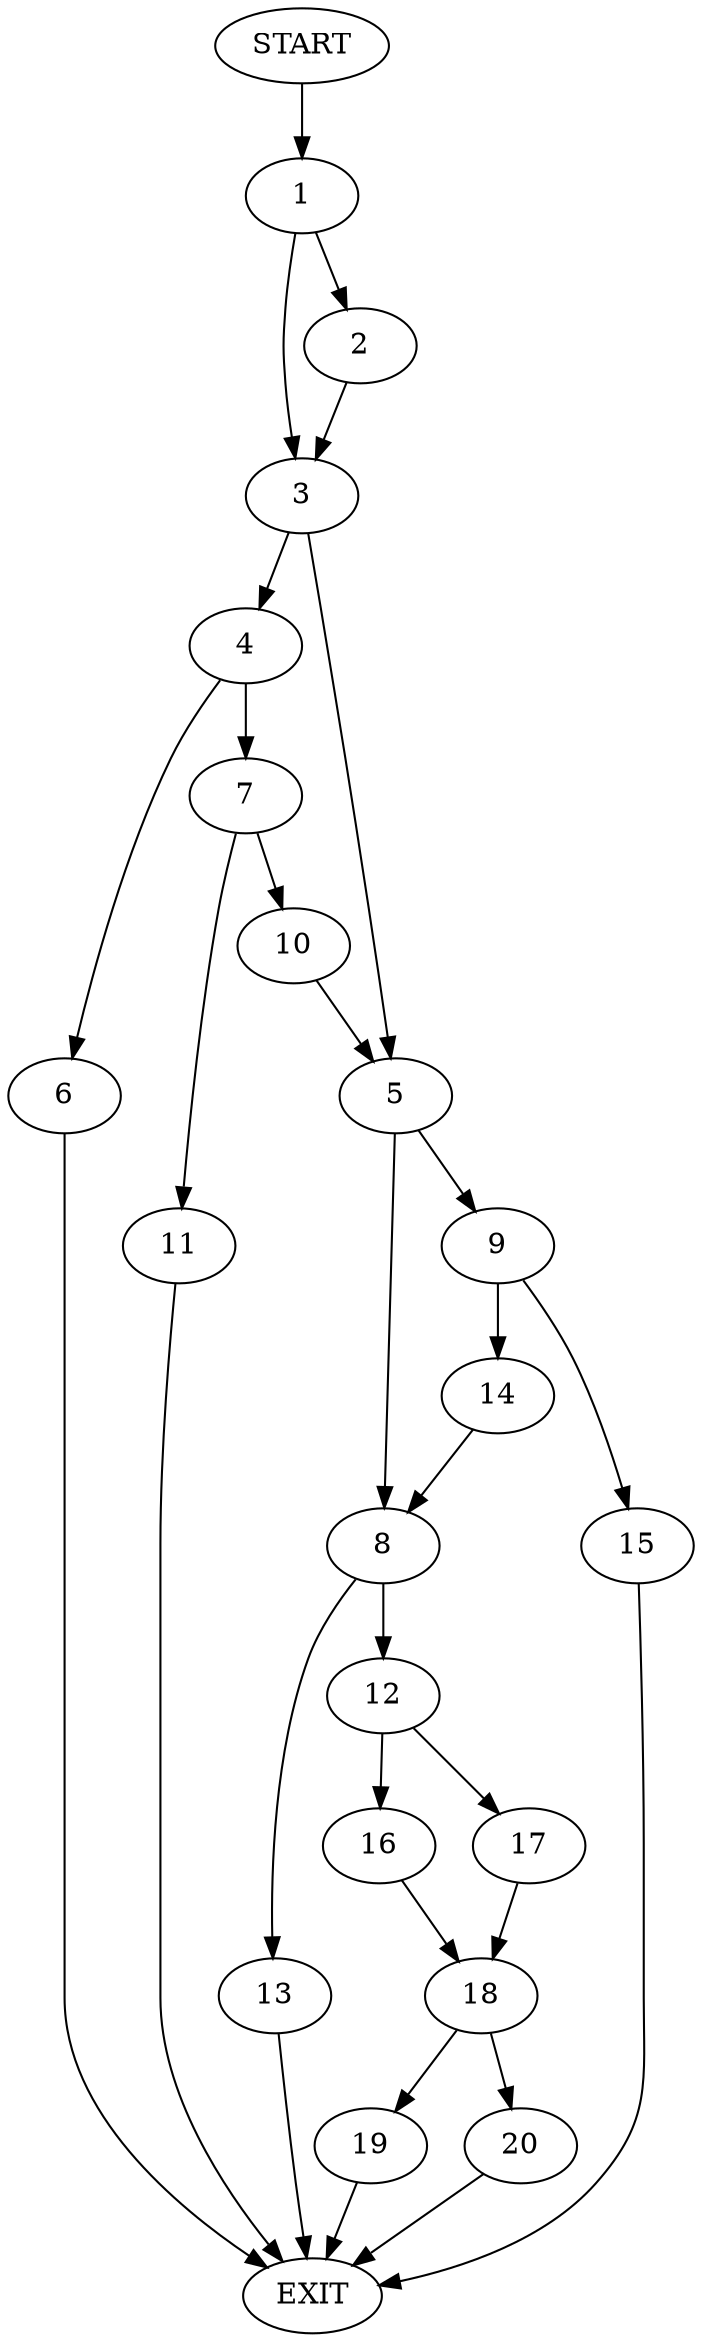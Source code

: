 digraph {
0 [label="START"]
21 [label="EXIT"]
0 -> 1
1 -> 2
1 -> 3
2 -> 3
3 -> 4
3 -> 5
4 -> 6
4 -> 7
5 -> 8
5 -> 9
6 -> 21
7 -> 10
7 -> 11
10 -> 5
11 -> 21
8 -> 12
8 -> 13
9 -> 14
9 -> 15
15 -> 21
14 -> 8
12 -> 16
12 -> 17
13 -> 21
16 -> 18
17 -> 18
18 -> 19
18 -> 20
19 -> 21
20 -> 21
}
